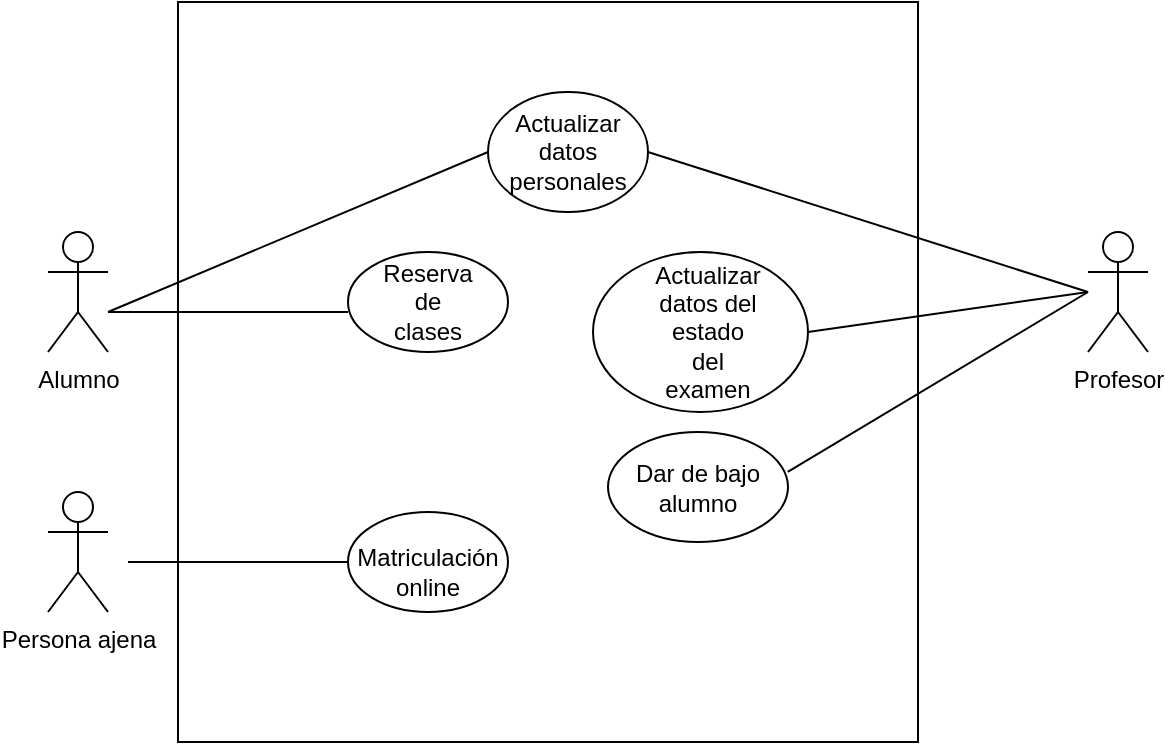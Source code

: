 <mxfile version="12.4.7" type="device"><diagram id="YpRpcb3YlTMnN-gtDcd9" name="Page-1"><mxGraphModel dx="1264" dy="485" grid="1" gridSize="10" guides="1" tooltips="1" connect="1" arrows="1" fold="1" page="1" pageScale="1" pageWidth="827" pageHeight="1169" math="0" shadow="0"><root><mxCell id="0"/><mxCell id="1" parent="0"/><mxCell id="RoYGpXGNjdHPATtwOHCY-1" value="Alumno" style="shape=umlActor;verticalLabelPosition=bottom;labelBackgroundColor=#ffffff;verticalAlign=top;html=1;outlineConnect=0;" parent="1" vertex="1"><mxGeometry x="100" y="230" width="30" height="60" as="geometry"/></mxCell><mxCell id="RoYGpXGNjdHPATtwOHCY-2" value="Profesor" style="shape=umlActor;verticalLabelPosition=bottom;labelBackgroundColor=#ffffff;verticalAlign=top;html=1;outlineConnect=0;" parent="1" vertex="1"><mxGeometry x="620" y="230" width="30" height="60" as="geometry"/></mxCell><mxCell id="RoYGpXGNjdHPATtwOHCY-3" value="" style="whiteSpace=wrap;html=1;aspect=fixed;" parent="1" vertex="1"><mxGeometry x="165" y="115" width="370" height="370" as="geometry"/></mxCell><mxCell id="RoYGpXGNjdHPATtwOHCY-4" value="Persona ajena" style="shape=umlActor;verticalLabelPosition=bottom;labelBackgroundColor=#ffffff;verticalAlign=top;html=1;outlineConnect=0;" parent="1" vertex="1"><mxGeometry x="100" y="360" width="30" height="60" as="geometry"/></mxCell><mxCell id="RoYGpXGNjdHPATtwOHCY-13" value="" style="ellipse;whiteSpace=wrap;html=1;" parent="1" vertex="1"><mxGeometry x="320" y="160" width="80" height="60" as="geometry"/></mxCell><mxCell id="RoYGpXGNjdHPATtwOHCY-14" value="" style="ellipse;whiteSpace=wrap;html=1;" parent="1" vertex="1"><mxGeometry x="250" y="370" width="80" height="50" as="geometry"/></mxCell><mxCell id="RoYGpXGNjdHPATtwOHCY-15" value="" style="ellipse;whiteSpace=wrap;html=1;" parent="1" vertex="1"><mxGeometry x="372.5" y="240" width="107.5" height="80" as="geometry"/></mxCell><mxCell id="RoYGpXGNjdHPATtwOHCY-19" value="" style="ellipse;whiteSpace=wrap;html=1;" parent="1" vertex="1"><mxGeometry x="250" y="240" width="80" height="50" as="geometry"/></mxCell><mxCell id="RoYGpXGNjdHPATtwOHCY-23" value="Actualizar datos personales" style="text;html=1;strokeColor=none;fillColor=none;align=center;verticalAlign=middle;whiteSpace=wrap;rounded=0;" parent="1" vertex="1"><mxGeometry x="340" y="180" width="40" height="20" as="geometry"/></mxCell><mxCell id="RoYGpXGNjdHPATtwOHCY-24" value="Reserva de clases" style="text;html=1;strokeColor=none;fillColor=none;align=center;verticalAlign=middle;whiteSpace=wrap;rounded=0;" parent="1" vertex="1"><mxGeometry x="270" y="255" width="40" height="20" as="geometry"/></mxCell><mxCell id="RoYGpXGNjdHPATtwOHCY-25" value="" style="endArrow=none;html=1;" parent="1" edge="1"><mxGeometry width="50" height="50" relative="1" as="geometry"><mxPoint x="130" y="270" as="sourcePoint"/><mxPoint x="250" y="270" as="targetPoint"/></mxGeometry></mxCell><mxCell id="RoYGpXGNjdHPATtwOHCY-26" value="Actualizar datos del estado del examen" style="text;html=1;strokeColor=none;fillColor=none;align=center;verticalAlign=middle;whiteSpace=wrap;rounded=0;" parent="1" vertex="1"><mxGeometry x="410" y="270" width="40" height="20" as="geometry"/></mxCell><mxCell id="RoYGpXGNjdHPATtwOHCY-28" value="Matriculación online" style="text;html=1;strokeColor=none;fillColor=none;align=center;verticalAlign=middle;whiteSpace=wrap;rounded=0;" parent="1" vertex="1"><mxGeometry x="270" y="390" width="40" height="20" as="geometry"/></mxCell><mxCell id="RoYGpXGNjdHPATtwOHCY-33" value="" style="endArrow=none;html=1;entryX=0;entryY=0.5;entryDx=0;entryDy=0;" parent="1" target="RoYGpXGNjdHPATtwOHCY-13" edge="1"><mxGeometry width="50" height="50" relative="1" as="geometry"><mxPoint x="130" y="270" as="sourcePoint"/><mxPoint x="130" y="460" as="targetPoint"/></mxGeometry></mxCell><mxCell id="RoYGpXGNjdHPATtwOHCY-36" value="" style="endArrow=none;html=1;exitX=1;exitY=0.5;exitDx=0;exitDy=0;" parent="1" source="RoYGpXGNjdHPATtwOHCY-15" edge="1"><mxGeometry width="50" height="50" relative="1" as="geometry"><mxPoint x="80" y="580" as="sourcePoint"/><mxPoint x="620" y="260" as="targetPoint"/></mxGeometry></mxCell><mxCell id="t5ifpaCJZysH0V0u69iE-4" value="" style="endArrow=none;html=1;entryX=0;entryY=0.5;entryDx=0;entryDy=0;" parent="1" edge="1" target="RoYGpXGNjdHPATtwOHCY-14"><mxGeometry width="50" height="50" relative="1" as="geometry"><mxPoint x="140" y="395" as="sourcePoint"/><mxPoint x="250" y="445" as="targetPoint"/></mxGeometry></mxCell><mxCell id="WF64A12Luiy52oRHwV7b-6" value="" style="endArrow=none;html=1;exitX=0.824;exitY=0.635;exitDx=0;exitDy=0;exitPerimeter=0;" edge="1" parent="1" source="RoYGpXGNjdHPATtwOHCY-3"><mxGeometry width="50" height="50" relative="1" as="geometry"><mxPoint x="570" y="385" as="sourcePoint"/><mxPoint x="620" y="260" as="targetPoint"/></mxGeometry></mxCell><mxCell id="WF64A12Luiy52oRHwV7b-7" value="Dar de bajo alumno" style="ellipse;whiteSpace=wrap;html=1;" vertex="1" parent="1"><mxGeometry x="380" y="330" width="90" height="55" as="geometry"/></mxCell><mxCell id="WF64A12Luiy52oRHwV7b-15" value="" style="endArrow=none;html=1;entryX=1;entryY=0.5;entryDx=0;entryDy=0;" edge="1" parent="1" target="RoYGpXGNjdHPATtwOHCY-13"><mxGeometry width="50" height="50" relative="1" as="geometry"><mxPoint x="620" y="260" as="sourcePoint"/><mxPoint x="340" y="30" as="targetPoint"/></mxGeometry></mxCell></root></mxGraphModel></diagram></mxfile>